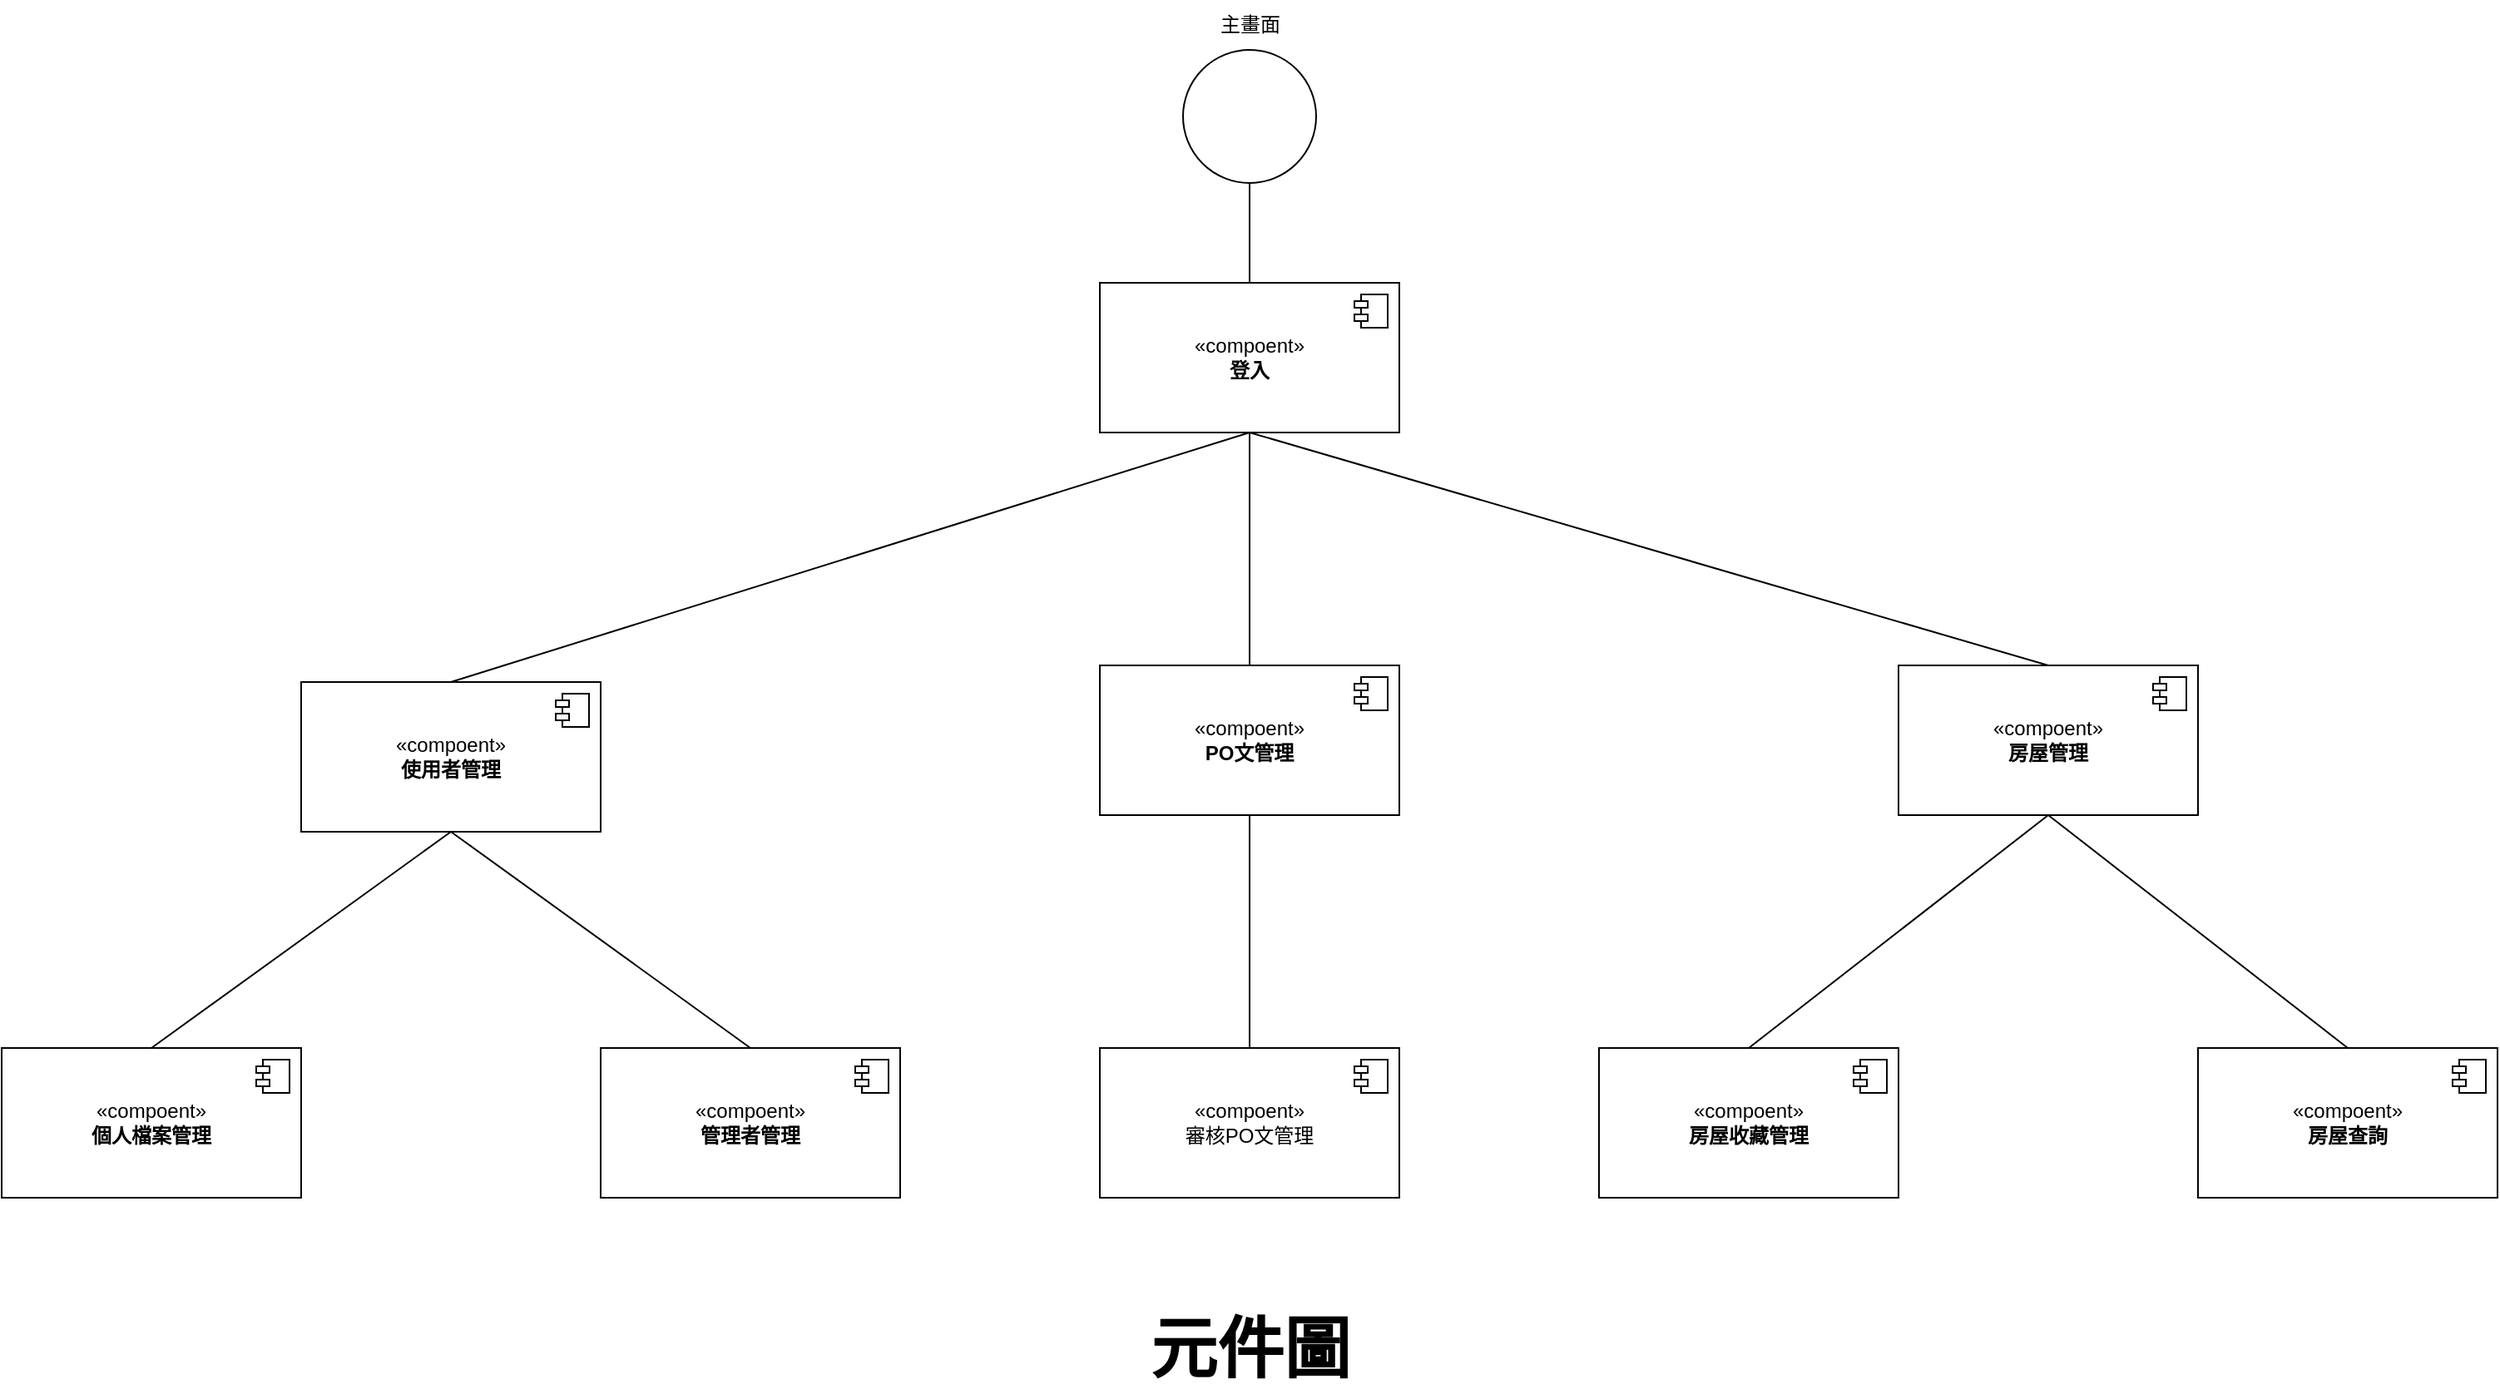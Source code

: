 <mxfile version="22.0.3" type="device">
  <diagram name="第 1 页" id="_i7Nsi_loY6YteiHFJjn">
    <mxGraphModel dx="2554" dy="1023" grid="1" gridSize="10" guides="1" tooltips="1" connect="1" arrows="1" fold="1" page="1" pageScale="1" pageWidth="827" pageHeight="1169" math="0" shadow="0">
      <root>
        <mxCell id="0" />
        <mxCell id="1" parent="0" />
        <mxCell id="TlzOl084ez7NkVIhYVSb-4" style="edgeStyle=orthogonalEdgeStyle;rounded=0;orthogonalLoop=1;jettySize=auto;html=1;exitX=0.5;exitY=1;exitDx=0;exitDy=0;endArrow=none;endFill=0;" parent="1" source="TlzOl084ez7NkVIhYVSb-1" target="TlzOl084ez7NkVIhYVSb-2" edge="1">
          <mxGeometry relative="1" as="geometry" />
        </mxCell>
        <mxCell id="TlzOl084ez7NkVIhYVSb-1" value="" style="ellipse;whiteSpace=wrap;html=1;aspect=fixed;" parent="1" vertex="1">
          <mxGeometry x="360" y="70" width="80" height="80" as="geometry" />
        </mxCell>
        <mxCell id="TlzOl084ez7NkVIhYVSb-11" style="rounded=0;orthogonalLoop=1;jettySize=auto;html=1;exitX=0.5;exitY=1;exitDx=0;exitDy=0;entryX=0.5;entryY=0;entryDx=0;entryDy=0;endArrow=none;endFill=0;" parent="1" source="TlzOl084ez7NkVIhYVSb-2" target="TlzOl084ez7NkVIhYVSb-7" edge="1">
          <mxGeometry relative="1" as="geometry" />
        </mxCell>
        <mxCell id="TlzOl084ez7NkVIhYVSb-12" style="edgeStyle=orthogonalEdgeStyle;rounded=0;orthogonalLoop=1;jettySize=auto;html=1;exitX=0.5;exitY=1;exitDx=0;exitDy=0;entryX=0.5;entryY=0;entryDx=0;entryDy=0;endArrow=none;endFill=0;" parent="1" source="TlzOl084ez7NkVIhYVSb-2" target="TlzOl084ez7NkVIhYVSb-5" edge="1">
          <mxGeometry relative="1" as="geometry" />
        </mxCell>
        <mxCell id="TlzOl084ez7NkVIhYVSb-14" style="rounded=0;orthogonalLoop=1;jettySize=auto;html=1;exitX=0.5;exitY=1;exitDx=0;exitDy=0;entryX=0.5;entryY=0;entryDx=0;entryDy=0;endArrow=none;endFill=0;" parent="1" source="TlzOl084ez7NkVIhYVSb-2" target="TlzOl084ez7NkVIhYVSb-9" edge="1">
          <mxGeometry relative="1" as="geometry" />
        </mxCell>
        <mxCell id="TlzOl084ez7NkVIhYVSb-2" value="«compoent»&lt;br&gt;&lt;b&gt;登入&lt;/b&gt;" style="html=1;dropTarget=0;whiteSpace=wrap;" parent="1" vertex="1">
          <mxGeometry x="310" y="210" width="180" height="90" as="geometry" />
        </mxCell>
        <mxCell id="TlzOl084ez7NkVIhYVSb-3" value="" style="shape=module;jettyWidth=8;jettyHeight=4;" parent="TlzOl084ez7NkVIhYVSb-2" vertex="1">
          <mxGeometry x="1" width="20" height="20" relative="1" as="geometry">
            <mxPoint x="-27" y="7" as="offset" />
          </mxGeometry>
        </mxCell>
        <mxCell id="TlzOl084ez7NkVIhYVSb-5" value="«compoent»&lt;br&gt;&lt;b&gt;PO文管理&lt;/b&gt;" style="html=1;dropTarget=0;whiteSpace=wrap;" parent="1" vertex="1">
          <mxGeometry x="310" y="440" width="180" height="90" as="geometry" />
        </mxCell>
        <mxCell id="TlzOl084ez7NkVIhYVSb-6" value="" style="shape=module;jettyWidth=8;jettyHeight=4;" parent="TlzOl084ez7NkVIhYVSb-5" vertex="1">
          <mxGeometry x="1" width="20" height="20" relative="1" as="geometry">
            <mxPoint x="-27" y="7" as="offset" />
          </mxGeometry>
        </mxCell>
        <mxCell id="TlzOl084ez7NkVIhYVSb-22" style="rounded=0;orthogonalLoop=1;jettySize=auto;html=1;exitX=0.5;exitY=1;exitDx=0;exitDy=0;entryX=0.5;entryY=0;entryDx=0;entryDy=0;endArrow=none;endFill=0;" parent="1" source="TlzOl084ez7NkVIhYVSb-7" target="TlzOl084ez7NkVIhYVSb-18" edge="1">
          <mxGeometry relative="1" as="geometry" />
        </mxCell>
        <mxCell id="TlzOl084ez7NkVIhYVSb-23" style="rounded=0;orthogonalLoop=1;jettySize=auto;html=1;exitX=0.5;exitY=1;exitDx=0;exitDy=0;entryX=0.5;entryY=0;entryDx=0;entryDy=0;endArrow=none;endFill=0;" parent="1" source="TlzOl084ez7NkVIhYVSb-7" target="TlzOl084ez7NkVIhYVSb-20" edge="1">
          <mxGeometry relative="1" as="geometry" />
        </mxCell>
        <mxCell id="TlzOl084ez7NkVIhYVSb-7" value="«compoent»&lt;br&gt;&lt;b&gt;使用者管理&lt;/b&gt;" style="html=1;dropTarget=0;whiteSpace=wrap;" parent="1" vertex="1">
          <mxGeometry x="-170" y="450" width="180" height="90" as="geometry" />
        </mxCell>
        <mxCell id="TlzOl084ez7NkVIhYVSb-8" value="" style="shape=module;jettyWidth=8;jettyHeight=4;" parent="TlzOl084ez7NkVIhYVSb-7" vertex="1">
          <mxGeometry x="1" width="20" height="20" relative="1" as="geometry">
            <mxPoint x="-27" y="7" as="offset" />
          </mxGeometry>
        </mxCell>
        <mxCell id="TlzOl084ez7NkVIhYVSb-28" style="rounded=0;orthogonalLoop=1;jettySize=auto;html=1;exitX=0.5;exitY=1;exitDx=0;exitDy=0;entryX=0.5;entryY=0;entryDx=0;entryDy=0;endArrow=none;endFill=0;" parent="1" source="TlzOl084ez7NkVIhYVSb-9" target="TlzOl084ez7NkVIhYVSb-24" edge="1">
          <mxGeometry relative="1" as="geometry" />
        </mxCell>
        <mxCell id="TlzOl084ez7NkVIhYVSb-29" style="rounded=0;orthogonalLoop=1;jettySize=auto;html=1;exitX=0.5;exitY=1;exitDx=0;exitDy=0;entryX=0.5;entryY=0;entryDx=0;entryDy=0;endArrow=none;endFill=0;" parent="1" source="TlzOl084ez7NkVIhYVSb-9" target="TlzOl084ez7NkVIhYVSb-26" edge="1">
          <mxGeometry relative="1" as="geometry" />
        </mxCell>
        <mxCell id="TlzOl084ez7NkVIhYVSb-9" value="«compoent»&lt;br&gt;&lt;b&gt;房屋管理&lt;/b&gt;" style="html=1;dropTarget=0;whiteSpace=wrap;" parent="1" vertex="1">
          <mxGeometry x="790" y="440" width="180" height="90" as="geometry" />
        </mxCell>
        <mxCell id="TlzOl084ez7NkVIhYVSb-10" value="" style="shape=module;jettyWidth=8;jettyHeight=4;" parent="TlzOl084ez7NkVIhYVSb-9" vertex="1">
          <mxGeometry x="1" width="20" height="20" relative="1" as="geometry">
            <mxPoint x="-27" y="7" as="offset" />
          </mxGeometry>
        </mxCell>
        <mxCell id="TlzOl084ez7NkVIhYVSb-15" style="rounded=0;orthogonalLoop=1;jettySize=auto;html=1;exitX=0.5;exitY=1;exitDx=0;exitDy=0;entryX=0.5;entryY=0;entryDx=0;entryDy=0;endArrow=none;endFill=0;" parent="1" source="TlzOl084ez7NkVIhYVSb-5" target="TlzOl084ez7NkVIhYVSb-16" edge="1">
          <mxGeometry relative="1" as="geometry">
            <mxPoint x="400" y="530" as="sourcePoint" />
          </mxGeometry>
        </mxCell>
        <mxCell id="TlzOl084ez7NkVIhYVSb-16" value="«compoent»&lt;div&gt;審核PO文管理&lt;/div&gt;" style="html=1;dropTarget=0;whiteSpace=wrap;" parent="1" vertex="1">
          <mxGeometry x="310" y="670" width="180" height="90" as="geometry" />
        </mxCell>
        <mxCell id="TlzOl084ez7NkVIhYVSb-17" value="" style="shape=module;jettyWidth=8;jettyHeight=4;" parent="TlzOl084ez7NkVIhYVSb-16" vertex="1">
          <mxGeometry x="1" width="20" height="20" relative="1" as="geometry">
            <mxPoint x="-27" y="7" as="offset" />
          </mxGeometry>
        </mxCell>
        <mxCell id="TlzOl084ez7NkVIhYVSb-18" value="«compoent»&lt;br&gt;&lt;b&gt;個人檔案管理&lt;/b&gt;" style="html=1;dropTarget=0;whiteSpace=wrap;" parent="1" vertex="1">
          <mxGeometry x="-350" y="670" width="180" height="90" as="geometry" />
        </mxCell>
        <mxCell id="TlzOl084ez7NkVIhYVSb-19" value="" style="shape=module;jettyWidth=8;jettyHeight=4;" parent="TlzOl084ez7NkVIhYVSb-18" vertex="1">
          <mxGeometry x="1" width="20" height="20" relative="1" as="geometry">
            <mxPoint x="-27" y="7" as="offset" />
          </mxGeometry>
        </mxCell>
        <mxCell id="TlzOl084ez7NkVIhYVSb-20" value="«compoent»&lt;br&gt;&lt;b&gt;管理者管理&lt;/b&gt;" style="html=1;dropTarget=0;whiteSpace=wrap;" parent="1" vertex="1">
          <mxGeometry x="10" y="670" width="180" height="90" as="geometry" />
        </mxCell>
        <mxCell id="TlzOl084ez7NkVIhYVSb-21" value="" style="shape=module;jettyWidth=8;jettyHeight=4;" parent="TlzOl084ez7NkVIhYVSb-20" vertex="1">
          <mxGeometry x="1" width="20" height="20" relative="1" as="geometry">
            <mxPoint x="-27" y="7" as="offset" />
          </mxGeometry>
        </mxCell>
        <mxCell id="TlzOl084ez7NkVIhYVSb-24" value="«compoent»&lt;br&gt;&lt;b&gt;房屋收藏管理&lt;/b&gt;" style="html=1;dropTarget=0;whiteSpace=wrap;" parent="1" vertex="1">
          <mxGeometry x="610" y="670" width="180" height="90" as="geometry" />
        </mxCell>
        <mxCell id="TlzOl084ez7NkVIhYVSb-25" value="" style="shape=module;jettyWidth=8;jettyHeight=4;" parent="TlzOl084ez7NkVIhYVSb-24" vertex="1">
          <mxGeometry x="1" width="20" height="20" relative="1" as="geometry">
            <mxPoint x="-27" y="7" as="offset" />
          </mxGeometry>
        </mxCell>
        <mxCell id="TlzOl084ez7NkVIhYVSb-26" value="«compoent»&lt;br&gt;&lt;b&gt;房屋查詢&lt;/b&gt;" style="html=1;dropTarget=0;whiteSpace=wrap;" parent="1" vertex="1">
          <mxGeometry x="970" y="670" width="180" height="90" as="geometry" />
        </mxCell>
        <mxCell id="TlzOl084ez7NkVIhYVSb-27" value="" style="shape=module;jettyWidth=8;jettyHeight=4;" parent="TlzOl084ez7NkVIhYVSb-26" vertex="1">
          <mxGeometry x="1" width="20" height="20" relative="1" as="geometry">
            <mxPoint x="-27" y="7" as="offset" />
          </mxGeometry>
        </mxCell>
        <mxCell id="TlzOl084ez7NkVIhYVSb-30" value="主畫面" style="text;html=1;align=center;verticalAlign=middle;resizable=0;points=[];autosize=1;strokeColor=none;fillColor=none;" parent="1" vertex="1">
          <mxGeometry x="370" y="40" width="60" height="30" as="geometry" />
        </mxCell>
        <mxCell id="TlzOl084ez7NkVIhYVSb-31" value="&lt;font style=&quot;font-size: 40px;&quot;&gt;&lt;b&gt;元件圖&lt;/b&gt;&lt;/font&gt;" style="text;html=1;align=center;verticalAlign=middle;resizable=0;points=[];autosize=1;strokeColor=none;fillColor=none;" parent="1" vertex="1">
          <mxGeometry x="330" y="820" width="140" height="60" as="geometry" />
        </mxCell>
      </root>
    </mxGraphModel>
  </diagram>
</mxfile>

